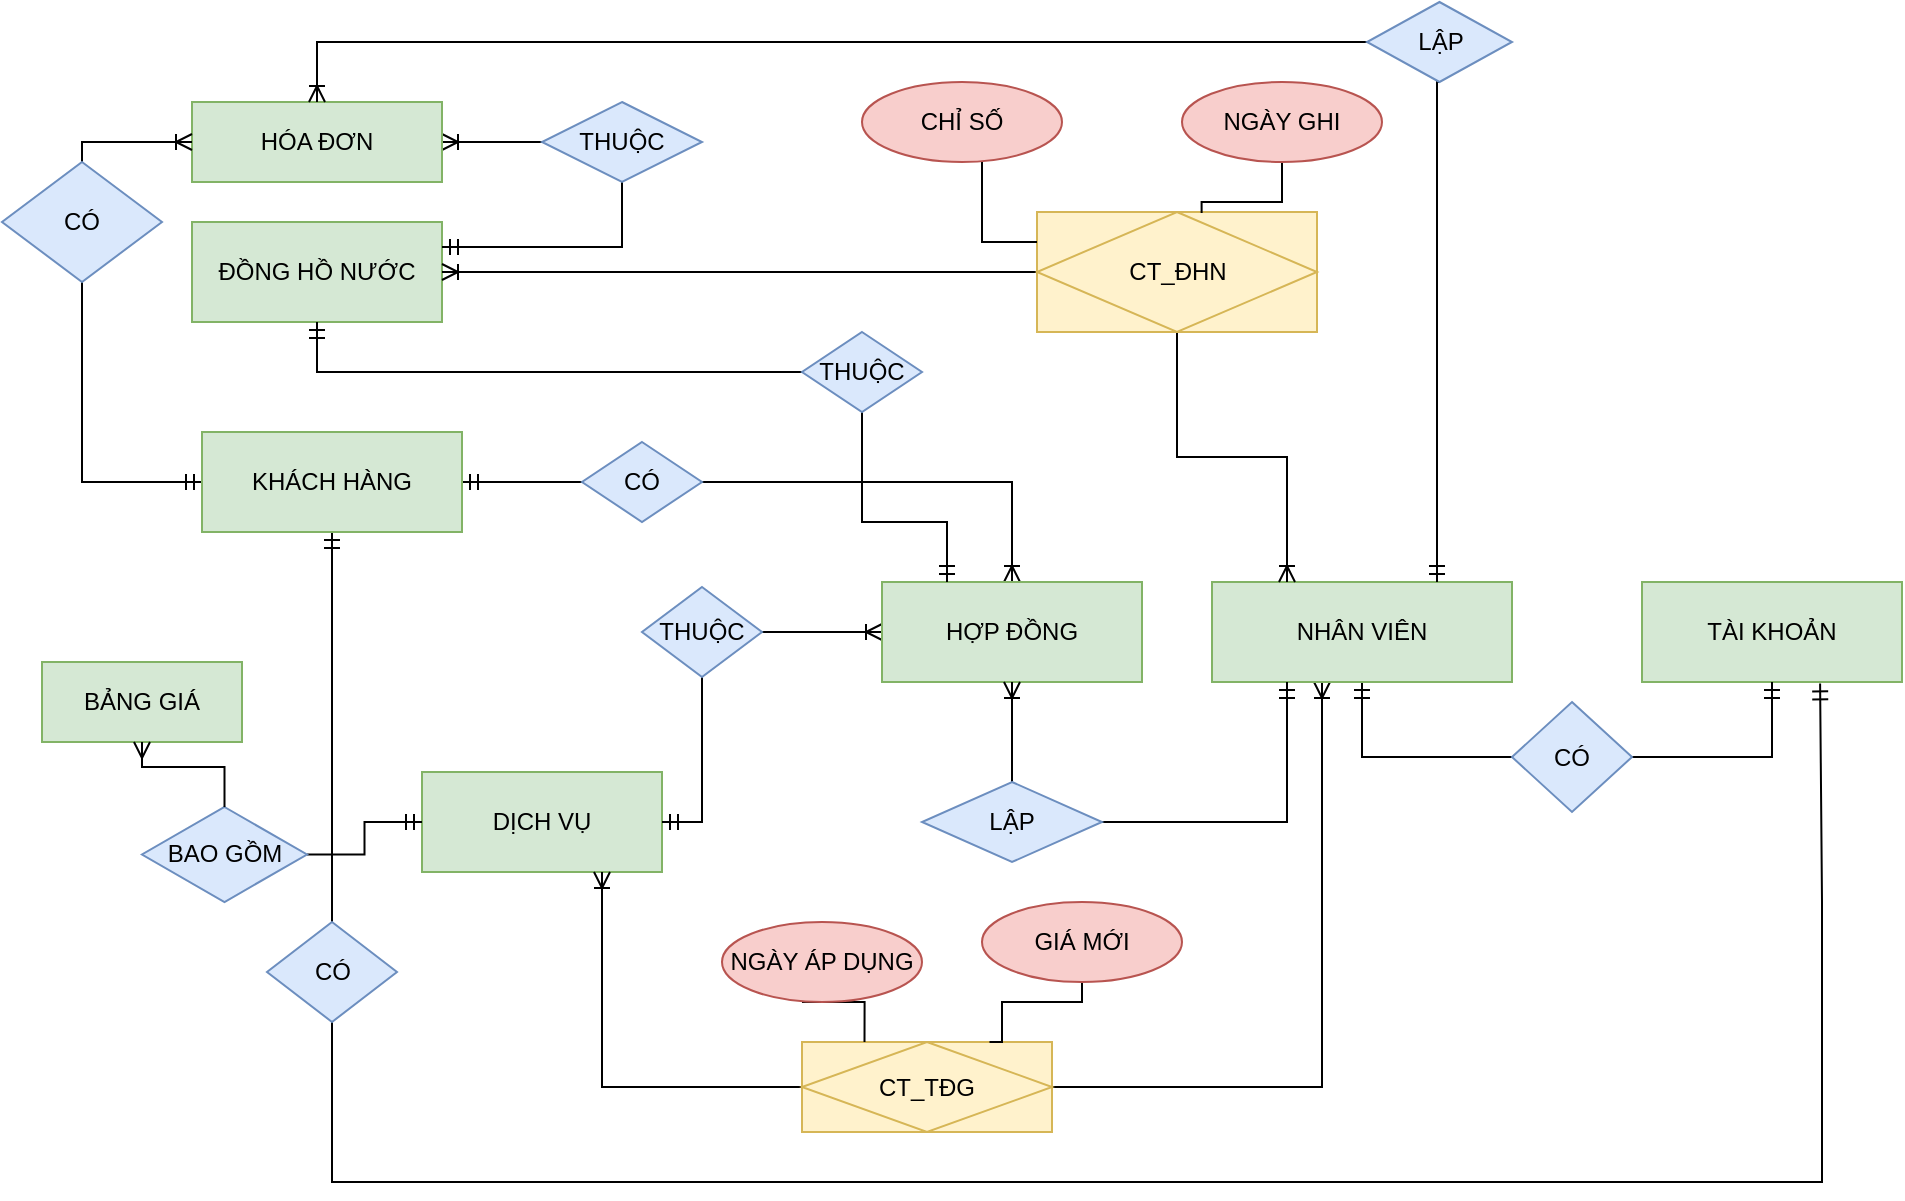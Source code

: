 <mxfile version="20.8.16" type="device"><diagram name="Page-1" id="8atgRNJVb9E86d7QPYTu"><mxGraphModel dx="2236" dy="606" grid="1" gridSize="10" guides="1" tooltips="1" connect="1" arrows="1" fold="1" page="1" pageScale="1" pageWidth="1200" pageHeight="1920" math="0" shadow="0"><root><mxCell id="0"/><mxCell id="1" parent="0"/><mxCell id="rCTWWxQkXaNojUKI79Hu-4" style="edgeStyle=orthogonalEdgeStyle;rounded=0;orthogonalLoop=1;jettySize=auto;html=1;entryX=0;entryY=0.5;entryDx=0;entryDy=0;endArrow=none;endFill=0;startArrow=ERmandOne;startFill=0;" parent="1" source="KKXDMlRxY-Pu6ucTROJS-1" target="rCTWWxQkXaNojUKI79Hu-3" edge="1"><mxGeometry relative="1" as="geometry"/></mxCell><mxCell id="dKabgOnWxMRDYliUWIMB-1" style="edgeStyle=orthogonalEdgeStyle;rounded=0;orthogonalLoop=1;jettySize=auto;html=1;entryX=1;entryY=0.5;entryDx=0;entryDy=0;endArrow=none;endFill=0;startArrow=ERoneToMany;startFill=0;" edge="1" parent="1" source="KKXDMlRxY-Pu6ucTROJS-1" target="KKXDMlRxY-Pu6ucTROJS-25"><mxGeometry relative="1" as="geometry"><Array as="points"><mxPoint x="440" y="813"/></Array></mxGeometry></mxCell><mxCell id="KKXDMlRxY-Pu6ucTROJS-1" value="NHÂN VIÊN" style="whiteSpace=wrap;html=1;align=center;fillColor=#d5e8d4;strokeColor=#82b366;" parent="1" vertex="1"><mxGeometry x="385" y="560" width="150" height="50" as="geometry"/></mxCell><mxCell id="KKXDMlRxY-Pu6ucTROJS-11" style="edgeStyle=orthogonalEdgeStyle;rounded=0;orthogonalLoop=1;jettySize=auto;html=1;entryX=0;entryY=0.5;entryDx=0;entryDy=0;startArrow=ERmandOne;startFill=0;endArrow=none;endFill=0;" parent="1" source="KKXDMlRxY-Pu6ucTROJS-6" target="KKXDMlRxY-Pu6ucTROJS-8" edge="1"><mxGeometry relative="1" as="geometry"/></mxCell><mxCell id="KKXDMlRxY-Pu6ucTROJS-47" style="edgeStyle=orthogonalEdgeStyle;rounded=0;orthogonalLoop=1;jettySize=auto;html=1;entryX=0.5;entryY=1;entryDx=0;entryDy=0;startArrow=ERmandOne;startFill=0;endArrow=none;endFill=0;exitX=0;exitY=0.5;exitDx=0;exitDy=0;" parent="1" source="KKXDMlRxY-Pu6ucTROJS-6" target="KKXDMlRxY-Pu6ucTROJS-45" edge="1"><mxGeometry relative="1" as="geometry"/></mxCell><mxCell id="rCTWWxQkXaNojUKI79Hu-6" style="edgeStyle=orthogonalEdgeStyle;rounded=0;orthogonalLoop=1;jettySize=auto;html=1;entryX=0.5;entryY=0;entryDx=0;entryDy=0;startArrow=ERmandOne;startFill=0;endArrow=none;endFill=0;" parent="1" source="KKXDMlRxY-Pu6ucTROJS-6" target="rCTWWxQkXaNojUKI79Hu-2" edge="1"><mxGeometry relative="1" as="geometry"/></mxCell><mxCell id="KKXDMlRxY-Pu6ucTROJS-6" value="KHÁCH HÀNG" style="whiteSpace=wrap;html=1;align=center;fillColor=#d5e8d4;strokeColor=#82b366;" parent="1" vertex="1"><mxGeometry x="-120" y="485" width="130" height="50" as="geometry"/></mxCell><mxCell id="KKXDMlRxY-Pu6ucTROJS-9" style="edgeStyle=orthogonalEdgeStyle;rounded=0;orthogonalLoop=1;jettySize=auto;html=1;exitX=0.5;exitY=0;exitDx=0;exitDy=0;entryX=1;entryY=0.5;entryDx=0;entryDy=0;endArrow=none;endFill=0;startArrow=ERoneToMany;startFill=0;" parent="1" source="KKXDMlRxY-Pu6ucTROJS-7" target="KKXDMlRxY-Pu6ucTROJS-8" edge="1"><mxGeometry relative="1" as="geometry"><Array as="points"><mxPoint x="285" y="510"/></Array></mxGeometry></mxCell><mxCell id="KKXDMlRxY-Pu6ucTROJS-19" style="edgeStyle=orthogonalEdgeStyle;rounded=0;orthogonalLoop=1;jettySize=auto;html=1;entryX=1;entryY=0.5;entryDx=0;entryDy=0;startArrow=ERoneToMany;startFill=0;endArrow=none;endFill=0;" parent="1" source="KKXDMlRxY-Pu6ucTROJS-7" target="KKXDMlRxY-Pu6ucTROJS-17" edge="1"><mxGeometry relative="1" as="geometry"/></mxCell><mxCell id="KKXDMlRxY-Pu6ucTROJS-7" value="HỢP ĐỒNG" style="whiteSpace=wrap;html=1;align=center;fillColor=#d5e8d4;strokeColor=#82b366;" parent="1" vertex="1"><mxGeometry x="220" y="560" width="130" height="50" as="geometry"/></mxCell><mxCell id="KKXDMlRxY-Pu6ucTROJS-8" value="CÓ" style="shape=rhombus;perimeter=rhombusPerimeter;whiteSpace=wrap;html=1;align=center;fillColor=#dae8fc;strokeColor=#6c8ebf;" parent="1" vertex="1"><mxGeometry x="70" y="490" width="60" height="40" as="geometry"/></mxCell><mxCell id="KKXDMlRxY-Pu6ucTROJS-12" value="DỊCH VỤ" style="whiteSpace=wrap;html=1;align=center;fillColor=#d5e8d4;strokeColor=#82b366;" parent="1" vertex="1"><mxGeometry x="-10" y="655" width="120" height="50" as="geometry"/></mxCell><mxCell id="KKXDMlRxY-Pu6ucTROJS-60" style="edgeStyle=orthogonalEdgeStyle;rounded=0;orthogonalLoop=1;jettySize=auto;html=1;entryX=1;entryY=0.5;entryDx=0;entryDy=0;startArrow=none;startFill=0;endArrow=ERmandOne;endFill=0;" parent="1" source="KKXDMlRxY-Pu6ucTROJS-17" target="KKXDMlRxY-Pu6ucTROJS-12" edge="1"><mxGeometry relative="1" as="geometry"/></mxCell><mxCell id="KKXDMlRxY-Pu6ucTROJS-17" value="THUỘC" style="shape=rhombus;perimeter=rhombusPerimeter;whiteSpace=wrap;html=1;align=center;fillColor=#dae8fc;strokeColor=#6c8ebf;" parent="1" vertex="1"><mxGeometry x="100" y="562.5" width="60" height="45" as="geometry"/></mxCell><mxCell id="KKXDMlRxY-Pu6ucTROJS-22" style="edgeStyle=orthogonalEdgeStyle;rounded=0;orthogonalLoop=1;jettySize=auto;html=1;entryX=0.25;entryY=1;entryDx=0;entryDy=0;startArrow=none;startFill=0;endArrow=ERmandOne;endFill=0;" parent="1" source="KKXDMlRxY-Pu6ucTROJS-21" target="KKXDMlRxY-Pu6ucTROJS-1" edge="1"><mxGeometry relative="1" as="geometry"/></mxCell><mxCell id="KKXDMlRxY-Pu6ucTROJS-23" style="edgeStyle=orthogonalEdgeStyle;rounded=0;orthogonalLoop=1;jettySize=auto;html=1;entryX=0.5;entryY=1;entryDx=0;entryDy=0;startArrow=none;startFill=0;endArrow=ERoneToMany;endFill=0;" parent="1" source="KKXDMlRxY-Pu6ucTROJS-21" target="KKXDMlRxY-Pu6ucTROJS-7" edge="1"><mxGeometry relative="1" as="geometry"/></mxCell><mxCell id="KKXDMlRxY-Pu6ucTROJS-21" value="LẬP" style="shape=rhombus;perimeter=rhombusPerimeter;whiteSpace=wrap;html=1;align=center;fillColor=#dae8fc;strokeColor=#6c8ebf;" parent="1" vertex="1"><mxGeometry x="240" y="660" width="90" height="40" as="geometry"/></mxCell><mxCell id="KKXDMlRxY-Pu6ucTROJS-27" style="edgeStyle=orthogonalEdgeStyle;rounded=0;orthogonalLoop=1;jettySize=auto;html=1;entryX=0.75;entryY=1;entryDx=0;entryDy=0;startArrow=none;startFill=0;endArrow=ERoneToMany;endFill=0;" parent="1" source="KKXDMlRxY-Pu6ucTROJS-25" target="KKXDMlRxY-Pu6ucTROJS-12" edge="1"><mxGeometry relative="1" as="geometry"/></mxCell><mxCell id="KKXDMlRxY-Pu6ucTROJS-25" value="CT_TĐG" style="shape=associativeEntity;whiteSpace=wrap;html=1;align=center;fillColor=#fff2cc;strokeColor=#d6b656;" parent="1" vertex="1"><mxGeometry x="180" y="790" width="125" height="45" as="geometry"/></mxCell><mxCell id="KKXDMlRxY-Pu6ucTROJS-33" style="edgeStyle=orthogonalEdgeStyle;rounded=0;orthogonalLoop=1;jettySize=auto;html=1;entryX=0.25;entryY=0;entryDx=0;entryDy=0;startArrow=none;startFill=0;endArrow=ERmandOne;endFill=0;exitX=0.5;exitY=1;exitDx=0;exitDy=0;" parent="1" source="KKXDMlRxY-Pu6ucTROJS-58" target="KKXDMlRxY-Pu6ucTROJS-7" edge="1"><mxGeometry relative="1" as="geometry"><Array as="points"><mxPoint x="210" y="530"/><mxPoint x="253" y="530"/></Array></mxGeometry></mxCell><mxCell id="KKXDMlRxY-Pu6ucTROJS-32" value="ĐỒNG HỒ NƯỚC" style="whiteSpace=wrap;html=1;align=center;fillColor=#d5e8d4;strokeColor=#82b366;" parent="1" vertex="1"><mxGeometry x="-125" y="380" width="125" height="50" as="geometry"/></mxCell><mxCell id="KKXDMlRxY-Pu6ucTROJS-49" style="edgeStyle=orthogonalEdgeStyle;rounded=0;orthogonalLoop=1;jettySize=auto;html=1;entryX=0;entryY=0.5;entryDx=0;entryDy=0;startArrow=ERoneToMany;startFill=0;endArrow=none;endFill=0;" parent="1" source="KKXDMlRxY-Pu6ucTROJS-34" target="KKXDMlRxY-Pu6ucTROJS-48" edge="1"><mxGeometry relative="1" as="geometry"/></mxCell><mxCell id="KKXDMlRxY-Pu6ucTROJS-34" value="HÓA ĐƠN" style="whiteSpace=wrap;html=1;align=center;fillColor=#d5e8d4;strokeColor=#82b366;" parent="1" vertex="1"><mxGeometry x="-125" y="320" width="125" height="40" as="geometry"/></mxCell><mxCell id="KKXDMlRxY-Pu6ucTROJS-36" style="edgeStyle=orthogonalEdgeStyle;rounded=0;orthogonalLoop=1;jettySize=auto;html=1;entryX=1;entryY=0.5;entryDx=0;entryDy=0;startArrow=none;startFill=0;endArrow=ERoneToMany;endFill=0;" parent="1" source="KKXDMlRxY-Pu6ucTROJS-35" target="KKXDMlRxY-Pu6ucTROJS-32" edge="1"><mxGeometry relative="1" as="geometry"/></mxCell><mxCell id="KKXDMlRxY-Pu6ucTROJS-37" style="edgeStyle=orthogonalEdgeStyle;rounded=0;orthogonalLoop=1;jettySize=auto;html=1;entryX=0.25;entryY=0;entryDx=0;entryDy=0;startArrow=none;startFill=0;endArrow=ERoneToMany;endFill=0;" parent="1" source="KKXDMlRxY-Pu6ucTROJS-35" target="KKXDMlRxY-Pu6ucTROJS-1" edge="1"><mxGeometry relative="1" as="geometry"/></mxCell><mxCell id="KKXDMlRxY-Pu6ucTROJS-35" value="CT_ĐHN" style="shape=associativeEntity;whiteSpace=wrap;html=1;align=center;fillColor=#fff2cc;strokeColor=#d6b656;" parent="1" vertex="1"><mxGeometry x="297.5" y="375" width="140" height="60" as="geometry"/></mxCell><mxCell id="KKXDMlRxY-Pu6ucTROJS-39" style="edgeStyle=orthogonalEdgeStyle;rounded=0;orthogonalLoop=1;jettySize=auto;html=1;entryX=0.588;entryY=0.008;entryDx=0;entryDy=0;startArrow=none;startFill=0;endArrow=none;endFill=0;entryPerimeter=0;" parent="1" source="KKXDMlRxY-Pu6ucTROJS-38" target="KKXDMlRxY-Pu6ucTROJS-35" edge="1"><mxGeometry relative="1" as="geometry"><Array as="points"/></mxGeometry></mxCell><mxCell id="KKXDMlRxY-Pu6ucTROJS-38" value="NGÀY GHI" style="ellipse;whiteSpace=wrap;html=1;align=center;fillColor=#f8cecc;strokeColor=#b85450;" parent="1" vertex="1"><mxGeometry x="370" y="310" width="100" height="40" as="geometry"/></mxCell><mxCell id="KKXDMlRxY-Pu6ucTROJS-43" style="edgeStyle=orthogonalEdgeStyle;rounded=0;orthogonalLoop=1;jettySize=auto;html=1;entryX=0;entryY=0.25;entryDx=0;entryDy=0;startArrow=none;startFill=0;endArrow=none;endFill=0;" parent="1" source="KKXDMlRxY-Pu6ucTROJS-42" target="KKXDMlRxY-Pu6ucTROJS-35" edge="1"><mxGeometry relative="1" as="geometry"><Array as="points"><mxPoint x="270" y="360"/><mxPoint x="270" y="390"/></Array></mxGeometry></mxCell><mxCell id="KKXDMlRxY-Pu6ucTROJS-42" value="CHỈ SỐ" style="ellipse;whiteSpace=wrap;html=1;align=center;fillColor=#f8cecc;strokeColor=#b85450;" parent="1" vertex="1"><mxGeometry x="210" y="310" width="100" height="40" as="geometry"/></mxCell><mxCell id="KKXDMlRxY-Pu6ucTROJS-46" style="edgeStyle=orthogonalEdgeStyle;rounded=0;orthogonalLoop=1;jettySize=auto;html=1;entryX=0;entryY=0.5;entryDx=0;entryDy=0;startArrow=none;startFill=0;endArrow=ERoneToMany;endFill=0;exitX=0.5;exitY=0;exitDx=0;exitDy=0;" parent="1" source="KKXDMlRxY-Pu6ucTROJS-45" target="KKXDMlRxY-Pu6ucTROJS-34" edge="1"><mxGeometry relative="1" as="geometry"><Array as="points"><mxPoint x="-180" y="340"/></Array></mxGeometry></mxCell><mxCell id="KKXDMlRxY-Pu6ucTROJS-45" value="CÓ" style="shape=rhombus;perimeter=rhombusPerimeter;whiteSpace=wrap;html=1;align=center;fillColor=#dae8fc;strokeColor=#6c8ebf;" parent="1" vertex="1"><mxGeometry x="-220" y="350" width="80" height="60" as="geometry"/></mxCell><mxCell id="KKXDMlRxY-Pu6ucTROJS-50" style="edgeStyle=orthogonalEdgeStyle;rounded=0;orthogonalLoop=1;jettySize=auto;html=1;entryX=1;entryY=0.25;entryDx=0;entryDy=0;startArrow=none;startFill=0;endArrow=ERmandOne;endFill=0;exitX=0.5;exitY=1;exitDx=0;exitDy=0;" parent="1" source="KKXDMlRxY-Pu6ucTROJS-48" target="KKXDMlRxY-Pu6ucTROJS-32" edge="1"><mxGeometry relative="1" as="geometry"><Array as="points"><mxPoint x="90" y="393"/></Array></mxGeometry></mxCell><mxCell id="KKXDMlRxY-Pu6ucTROJS-48" value="THUỘC" style="shape=rhombus;perimeter=rhombusPerimeter;whiteSpace=wrap;html=1;align=center;fillColor=#dae8fc;strokeColor=#6c8ebf;" parent="1" vertex="1"><mxGeometry x="50" y="320" width="80" height="40" as="geometry"/></mxCell><mxCell id="KKXDMlRxY-Pu6ucTROJS-52" style="edgeStyle=orthogonalEdgeStyle;rounded=0;orthogonalLoop=1;jettySize=auto;html=1;entryX=0.75;entryY=0;entryDx=0;entryDy=0;startArrow=none;startFill=0;endArrow=ERmandOne;endFill=0;exitX=0.5;exitY=1;exitDx=0;exitDy=0;" parent="1" source="KKXDMlRxY-Pu6ucTROJS-51" target="KKXDMlRxY-Pu6ucTROJS-1" edge="1"><mxGeometry relative="1" as="geometry"><Array as="points"><mxPoint x="498" y="310"/><mxPoint x="498" y="435"/></Array></mxGeometry></mxCell><mxCell id="KKXDMlRxY-Pu6ucTROJS-53" style="edgeStyle=orthogonalEdgeStyle;rounded=0;orthogonalLoop=1;jettySize=auto;html=1;entryX=0.5;entryY=0;entryDx=0;entryDy=0;startArrow=none;startFill=0;endArrow=ERoneToMany;endFill=0;" parent="1" source="KKXDMlRxY-Pu6ucTROJS-51" target="KKXDMlRxY-Pu6ucTROJS-34" edge="1"><mxGeometry relative="1" as="geometry"/></mxCell><mxCell id="KKXDMlRxY-Pu6ucTROJS-51" value="LẬP" style="shape=rhombus;perimeter=rhombusPerimeter;whiteSpace=wrap;html=1;align=center;fillColor=#dae8fc;strokeColor=#6c8ebf;" parent="1" vertex="1"><mxGeometry x="462.5" y="270" width="72.5" height="40" as="geometry"/></mxCell><mxCell id="KKXDMlRxY-Pu6ucTROJS-55" style="edgeStyle=orthogonalEdgeStyle;rounded=0;orthogonalLoop=1;jettySize=auto;html=1;entryX=0.25;entryY=0;entryDx=0;entryDy=0;startArrow=none;startFill=0;endArrow=none;endFill=0;exitX=0.5;exitY=1;exitDx=0;exitDy=0;" parent="1" source="KKXDMlRxY-Pu6ucTROJS-54" target="KKXDMlRxY-Pu6ucTROJS-25" edge="1"><mxGeometry relative="1" as="geometry"><Array as="points"><mxPoint x="180" y="770"/><mxPoint x="210" y="770"/></Array></mxGeometry></mxCell><mxCell id="KKXDMlRxY-Pu6ucTROJS-54" value="NGÀY ÁP DỤNG" style="ellipse;whiteSpace=wrap;html=1;align=center;fillColor=#f8cecc;strokeColor=#b85450;" parent="1" vertex="1"><mxGeometry x="140" y="730" width="100" height="40" as="geometry"/></mxCell><mxCell id="KKXDMlRxY-Pu6ucTROJS-57" style="edgeStyle=orthogonalEdgeStyle;rounded=0;orthogonalLoop=1;jettySize=auto;html=1;entryX=0.75;entryY=0;entryDx=0;entryDy=0;startArrow=none;startFill=0;endArrow=none;endFill=0;exitX=0.5;exitY=1;exitDx=0;exitDy=0;" parent="1" source="KKXDMlRxY-Pu6ucTROJS-56" target="KKXDMlRxY-Pu6ucTROJS-25" edge="1"><mxGeometry relative="1" as="geometry"><Array as="points"><mxPoint x="320" y="770"/><mxPoint x="280" y="770"/></Array></mxGeometry></mxCell><mxCell id="KKXDMlRxY-Pu6ucTROJS-56" value="GIÁ MỚI" style="ellipse;whiteSpace=wrap;html=1;align=center;fillColor=#f8cecc;strokeColor=#b85450;" parent="1" vertex="1"><mxGeometry x="270" y="720" width="100" height="40" as="geometry"/></mxCell><mxCell id="KKXDMlRxY-Pu6ucTROJS-59" style="edgeStyle=orthogonalEdgeStyle;rounded=0;orthogonalLoop=1;jettySize=auto;html=1;entryX=0.5;entryY=1;entryDx=0;entryDy=0;startArrow=none;startFill=0;endArrow=ERmandOne;endFill=0;" parent="1" source="KKXDMlRxY-Pu6ucTROJS-58" target="KKXDMlRxY-Pu6ucTROJS-32" edge="1"><mxGeometry relative="1" as="geometry"/></mxCell><mxCell id="KKXDMlRxY-Pu6ucTROJS-58" value="THUỘC" style="shape=rhombus;perimeter=rhombusPerimeter;whiteSpace=wrap;html=1;align=center;fillColor=#dae8fc;strokeColor=#6c8ebf;" parent="1" vertex="1"><mxGeometry x="180" y="435" width="60" height="40" as="geometry"/></mxCell><mxCell id="rCTWWxQkXaNojUKI79Hu-1" value="TÀI KHOẢN" style="whiteSpace=wrap;html=1;align=center;fillColor=#d5e8d4;strokeColor=#82b366;" parent="1" vertex="1"><mxGeometry x="600" y="560" width="130" height="50" as="geometry"/></mxCell><mxCell id="rCTWWxQkXaNojUKI79Hu-7" style="edgeStyle=orthogonalEdgeStyle;rounded=0;orthogonalLoop=1;jettySize=auto;html=1;entryX=0.685;entryY=1.014;entryDx=0;entryDy=0;entryPerimeter=0;startArrow=none;startFill=0;endArrow=ERmandOne;endFill=0;" parent="1" source="rCTWWxQkXaNojUKI79Hu-2" target="rCTWWxQkXaNojUKI79Hu-1" edge="1"><mxGeometry relative="1" as="geometry"><Array as="points"><mxPoint x="-55" y="860"/><mxPoint x="690" y="860"/><mxPoint x="690" y="720"/><mxPoint x="689" y="720"/></Array></mxGeometry></mxCell><mxCell id="rCTWWxQkXaNojUKI79Hu-2" value="CÓ" style="shape=rhombus;perimeter=rhombusPerimeter;whiteSpace=wrap;html=1;align=center;fillColor=#dae8fc;strokeColor=#6c8ebf;" parent="1" vertex="1"><mxGeometry x="-87.5" y="730" width="65" height="50" as="geometry"/></mxCell><mxCell id="rCTWWxQkXaNojUKI79Hu-5" style="edgeStyle=orthogonalEdgeStyle;rounded=0;orthogonalLoop=1;jettySize=auto;html=1;exitX=1;exitY=0.5;exitDx=0;exitDy=0;endArrow=ERmandOne;endFill=0;" parent="1" source="rCTWWxQkXaNojUKI79Hu-3" target="rCTWWxQkXaNojUKI79Hu-1" edge="1"><mxGeometry relative="1" as="geometry"/></mxCell><mxCell id="rCTWWxQkXaNojUKI79Hu-3" value="CÓ" style="shape=rhombus;perimeter=rhombusPerimeter;whiteSpace=wrap;html=1;align=center;fillColor=#dae8fc;strokeColor=#6c8ebf;" parent="1" vertex="1"><mxGeometry x="535" y="620" width="60" height="55" as="geometry"/></mxCell><mxCell id="x5qh0uWXF-S5AtXsZOye-1" value="BẢNG GIÁ" style="whiteSpace=wrap;html=1;align=center;fillColor=#d5e8d4;strokeColor=#82b366;" parent="1" vertex="1"><mxGeometry x="-200" y="600" width="100" height="40" as="geometry"/></mxCell><mxCell id="DkosOV2jUOkv8C0pLf3f-4" style="edgeStyle=orthogonalEdgeStyle;rounded=0;orthogonalLoop=1;jettySize=auto;html=1;entryX=0;entryY=0.5;entryDx=0;entryDy=0;endArrow=ERmandOne;endFill=0;" parent="1" source="DkosOV2jUOkv8C0pLf3f-3" target="KKXDMlRxY-Pu6ucTROJS-12" edge="1"><mxGeometry relative="1" as="geometry"/></mxCell><mxCell id="DkosOV2jUOkv8C0pLf3f-3" value="BAO GỒM" style="shape=rhombus;perimeter=rhombusPerimeter;whiteSpace=wrap;html=1;align=center;fillColor=#dae8fc;strokeColor=#6c8ebf;" parent="1" vertex="1"><mxGeometry x="-150" y="672.5" width="82.5" height="47.5" as="geometry"/></mxCell><mxCell id="DkosOV2jUOkv8C0pLf3f-5" style="edgeStyle=orthogonalEdgeStyle;rounded=0;orthogonalLoop=1;jettySize=auto;html=1;entryX=0.5;entryY=1;entryDx=0;entryDy=0;endArrow=ERmany;endFill=0;" parent="1" source="DkosOV2jUOkv8C0pLf3f-3" target="x5qh0uWXF-S5AtXsZOye-1" edge="1"><mxGeometry relative="1" as="geometry"/></mxCell></root></mxGraphModel></diagram></mxfile>